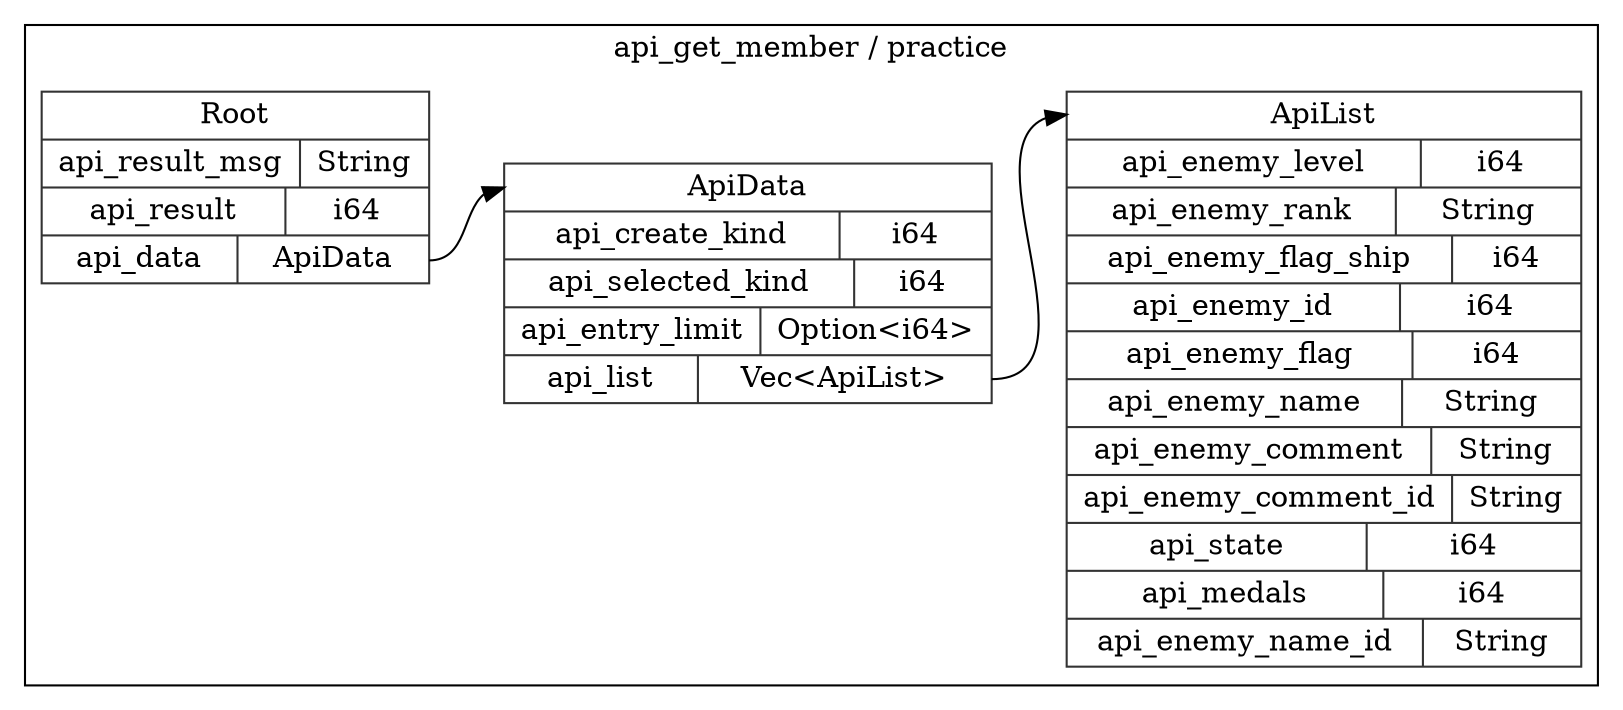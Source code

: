 digraph {
  rankdir=LR;
  subgraph cluster_0 {
    label="api_get_member / practice";
    node [style="filled", color=white, style="solid", color=gray20];
    api_get_member__practice__ApiData [label="<ApiData> ApiData  | { api_create_kind | <api_create_kind> i64 } | { api_selected_kind | <api_selected_kind> i64 } | { api_entry_limit | <api_entry_limit> Option\<i64\> } | { api_list | <api_list> Vec\<ApiList\> }", shape=record];
    api_get_member__practice__ApiList;
    api_get_member__practice__ApiData:api_list:e -> api_get_member__practice__ApiList:ApiList:w;
    api_get_member__practice__Root [label="<Root> Root  | { api_result_msg | <api_result_msg> String } | { api_result | <api_result> i64 } | { api_data | <api_data> ApiData }", shape=record];
    api_get_member__practice__Root:api_data:e -> api_get_member__practice__ApiData:ApiData:w;
    api_get_member__practice__ApiList [label="<ApiList> ApiList  | { api_enemy_level | <api_enemy_level> i64 } | { api_enemy_rank | <api_enemy_rank> String } | { api_enemy_flag_ship | <api_enemy_flag_ship> i64 } | { api_enemy_id | <api_enemy_id> i64 } | { api_enemy_flag | <api_enemy_flag> i64 } | { api_enemy_name | <api_enemy_name> String } | { api_enemy_comment | <api_enemy_comment> String } | { api_enemy_comment_id | <api_enemy_comment_id> String } | { api_state | <api_state> i64 } | { api_medals | <api_medals> i64 } | { api_enemy_name_id | <api_enemy_name_id> String }", shape=record];
  }
}
